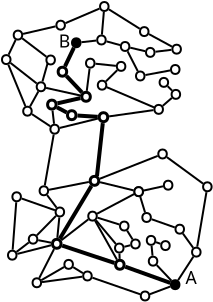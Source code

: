 <?xml version="1.0" encoding="UTF-8"?>
<dia:diagram xmlns:dia="http://www.lysator.liu.se/~alla/dia/">
  <dia:layer name="Background" visible="true">
    <dia:object type="Standard - Line" version="0" id="O0">
      <dia:attribute name="obj_pos">
        <dia:point val="-137.306,80.874"/>
      </dia:attribute>
      <dia:attribute name="obj_bb">
        <dia:rectangle val="-137.364,78.272;-136.802,80.932"/>
      </dia:attribute>
      <dia:attribute name="conn_endpoints">
        <dia:point val="-137.306,80.874"/>
        <dia:point val="-136.86,78.33"/>
      </dia:attribute>
      <dia:attribute name="numcp">
        <dia:int val="1"/>
      </dia:attribute>
    </dia:object>
    <dia:object type="Standard - Line" version="0" id="O1">
      <dia:attribute name="obj_pos">
        <dia:point val="-134.697,80.407"/>
      </dia:attribute>
      <dia:attribute name="obj_bb">
        <dia:rectangle val="-134.807,77.65;-134.295,80.517"/>
      </dia:attribute>
      <dia:attribute name="conn_endpoints">
        <dia:point val="-134.697,80.407"/>
        <dia:point val="-134.406,77.76"/>
      </dia:attribute>
      <dia:attribute name="numcp">
        <dia:int val="1"/>
      </dia:attribute>
      <dia:attribute name="line_width">
        <dia:real val="0.2"/>
      </dia:attribute>
      <dia:connections>
        <dia:connection handle="1" to="O76" connection="8"/>
      </dia:connections>
    </dia:object>
    <dia:object type="Standard - Ellipse" version="0" id="O2">
      <dia:attribute name="obj_pos">
        <dia:point val="-137.916,85.516"/>
      </dia:attribute>
      <dia:attribute name="obj_bb">
        <dia:rectangle val="-137.966,85.466;-137.441,86.016"/>
      </dia:attribute>
      <dia:attribute name="elem_corner">
        <dia:point val="-137.916,85.516"/>
      </dia:attribute>
      <dia:attribute name="elem_width">
        <dia:real val="0.425"/>
      </dia:attribute>
      <dia:attribute name="elem_height">
        <dia:real val="0.45"/>
      </dia:attribute>
    </dia:object>
    <dia:object type="Standard - Ellipse" version="0" id="O3">
      <dia:attribute name="obj_pos">
        <dia:point val="-133.544,82.68"/>
      </dia:attribute>
      <dia:attribute name="obj_bb">
        <dia:rectangle val="-133.594,82.63;-133.069,83.18"/>
      </dia:attribute>
      <dia:attribute name="elem_corner">
        <dia:point val="-133.544,82.68"/>
      </dia:attribute>
      <dia:attribute name="elem_width">
        <dia:real val="0.425"/>
      </dia:attribute>
      <dia:attribute name="elem_height">
        <dia:real val="0.45"/>
      </dia:attribute>
    </dia:object>
    <dia:object type="Standard - Ellipse" version="0" id="O4">
      <dia:attribute name="obj_pos">
        <dia:point val="-130.77,82.837"/>
      </dia:attribute>
      <dia:attribute name="obj_bb">
        <dia:rectangle val="-130.82,82.787;-130.295,83.337"/>
      </dia:attribute>
      <dia:attribute name="elem_corner">
        <dia:point val="-130.77,82.837"/>
      </dia:attribute>
      <dia:attribute name="elem_width">
        <dia:real val="0.425"/>
      </dia:attribute>
      <dia:attribute name="elem_height">
        <dia:real val="0.45"/>
      </dia:attribute>
    </dia:object>
    <dia:object type="Standard - Ellipse" version="0" id="O5">
      <dia:attribute name="obj_pos">
        <dia:point val="-132.505,86.177"/>
      </dia:attribute>
      <dia:attribute name="obj_bb">
        <dia:rectangle val="-132.555,86.127;-132.03,86.677"/>
      </dia:attribute>
      <dia:attribute name="elem_corner">
        <dia:point val="-132.505,86.177"/>
      </dia:attribute>
      <dia:attribute name="elem_width">
        <dia:real val="0.425"/>
      </dia:attribute>
      <dia:attribute name="elem_height">
        <dia:real val="0.45"/>
      </dia:attribute>
    </dia:object>
    <dia:object type="Standard - Ellipse" version="0" id="O6">
      <dia:attribute name="obj_pos">
        <dia:point val="-131.485,83.657"/>
      </dia:attribute>
      <dia:attribute name="obj_bb">
        <dia:rectangle val="-131.535,83.607;-131.01,84.157"/>
      </dia:attribute>
      <dia:attribute name="elem_corner">
        <dia:point val="-131.485,83.657"/>
      </dia:attribute>
      <dia:attribute name="elem_width">
        <dia:real val="0.425"/>
      </dia:attribute>
      <dia:attribute name="elem_height">
        <dia:real val="0.45"/>
      </dia:attribute>
    </dia:object>
    <dia:object type="Standard - Ellipse" version="0" id="O7">
      <dia:attribute name="obj_pos">
        <dia:point val="-131.35,80.637"/>
      </dia:attribute>
      <dia:attribute name="obj_bb">
        <dia:rectangle val="-131.4,80.587;-130.875,81.137"/>
      </dia:attribute>
      <dia:attribute name="elem_corner">
        <dia:point val="-131.35,80.637"/>
      </dia:attribute>
      <dia:attribute name="elem_width">
        <dia:real val="0.425"/>
      </dia:attribute>
      <dia:attribute name="elem_height">
        <dia:real val="0.45"/>
      </dia:attribute>
    </dia:object>
    <dia:object type="Standard - Ellipse" version="0" id="O8">
      <dia:attribute name="obj_pos">
        <dia:point val="-135.132,82.184"/>
      </dia:attribute>
      <dia:attribute name="obj_bb">
        <dia:rectangle val="-135.182,82.134;-134.657,82.684"/>
      </dia:attribute>
      <dia:attribute name="elem_corner">
        <dia:point val="-135.132,82.184"/>
      </dia:attribute>
      <dia:attribute name="elem_width">
        <dia:real val="0.425"/>
      </dia:attribute>
      <dia:attribute name="elem_height">
        <dia:real val="0.45"/>
      </dia:attribute>
    </dia:object>
    <dia:object type="Standard - Ellipse" version="0" id="O9">
      <dia:attribute name="obj_pos">
        <dia:point val="-137.565,80.917"/>
      </dia:attribute>
      <dia:attribute name="obj_bb">
        <dia:rectangle val="-137.615,80.867;-137.09,81.417"/>
      </dia:attribute>
      <dia:attribute name="elem_corner">
        <dia:point val="-137.565,80.917"/>
      </dia:attribute>
      <dia:attribute name="elem_width">
        <dia:real val="0.425"/>
      </dia:attribute>
      <dia:attribute name="elem_height">
        <dia:real val="0.45"/>
      </dia:attribute>
    </dia:object>
    <dia:object type="Standard - Ellipse" version="0" id="O10">
      <dia:attribute name="obj_pos">
        <dia:point val="-132.428,82.252"/>
      </dia:attribute>
      <dia:attribute name="obj_bb">
        <dia:rectangle val="-132.478,82.202;-131.953,82.752"/>
      </dia:attribute>
      <dia:attribute name="elem_corner">
        <dia:point val="-132.428,82.252"/>
      </dia:attribute>
      <dia:attribute name="elem_width">
        <dia:real val="0.425"/>
      </dia:attribute>
      <dia:attribute name="elem_height">
        <dia:real val="0.45"/>
      </dia:attribute>
    </dia:object>
    <dia:object type="Standard - Ellipse" version="0" id="O11">
      <dia:attribute name="obj_pos">
        <dia:point val="-132.205,83.397"/>
      </dia:attribute>
      <dia:attribute name="obj_bb">
        <dia:rectangle val="-132.255,83.347;-131.73,83.897"/>
      </dia:attribute>
      <dia:attribute name="elem_corner">
        <dia:point val="-132.205,83.397"/>
      </dia:attribute>
      <dia:attribute name="elem_width">
        <dia:real val="0.425"/>
      </dia:attribute>
      <dia:attribute name="elem_height">
        <dia:real val="0.45"/>
      </dia:attribute>
    </dia:object>
    <dia:object type="Standard - Ellipse" version="0" id="O12">
      <dia:attribute name="obj_pos">
        <dia:point val="-132.824,80.96"/>
      </dia:attribute>
      <dia:attribute name="obj_bb">
        <dia:rectangle val="-132.874,80.91;-132.349,81.46"/>
      </dia:attribute>
      <dia:attribute name="elem_corner">
        <dia:point val="-132.824,80.96"/>
      </dia:attribute>
      <dia:attribute name="elem_width">
        <dia:real val="0.425"/>
      </dia:attribute>
      <dia:attribute name="elem_height">
        <dia:real val="0.45"/>
      </dia:attribute>
    </dia:object>
    <dia:object type="Standard - Ellipse" version="0" id="O13">
      <dia:attribute name="obj_pos">
        <dia:point val="-132.105,84.437"/>
      </dia:attribute>
      <dia:attribute name="obj_bb">
        <dia:rectangle val="-132.155,84.387;-131.63,84.937"/>
      </dia:attribute>
      <dia:attribute name="elem_corner">
        <dia:point val="-132.105,84.437"/>
      </dia:attribute>
      <dia:attribute name="elem_width">
        <dia:real val="0.425"/>
      </dia:attribute>
      <dia:attribute name="elem_height">
        <dia:real val="0.45"/>
      </dia:attribute>
    </dia:object>
    <dia:object type="Standard - Ellipse" version="0" id="O14">
      <dia:attribute name="obj_pos">
        <dia:point val="-131.63,79.077"/>
      </dia:attribute>
      <dia:attribute name="obj_bb">
        <dia:rectangle val="-131.68,79.027;-131.155,79.577"/>
      </dia:attribute>
      <dia:attribute name="elem_corner">
        <dia:point val="-131.63,79.077"/>
      </dia:attribute>
      <dia:attribute name="elem_width">
        <dia:real val="0.425"/>
      </dia:attribute>
      <dia:attribute name="elem_height">
        <dia:real val="0.45"/>
      </dia:attribute>
    </dia:object>
    <dia:object type="Standard - Ellipse" version="0" id="O15">
      <dia:attribute name="obj_pos">
        <dia:point val="-132.985,83.577"/>
      </dia:attribute>
      <dia:attribute name="obj_bb">
        <dia:rectangle val="-133.035,83.527;-132.51,84.077"/>
      </dia:attribute>
      <dia:attribute name="elem_corner">
        <dia:point val="-132.985,83.577"/>
      </dia:attribute>
      <dia:attribute name="elem_width">
        <dia:real val="0.425"/>
      </dia:attribute>
      <dia:attribute name="elem_height">
        <dia:real val="0.45"/>
      </dia:attribute>
    </dia:object>
    <dia:object type="Standard - Ellipse" version="0" id="O16">
      <dia:attribute name="obj_pos">
        <dia:point val="-135.034,80.42"/>
      </dia:attribute>
      <dia:attribute name="obj_bb">
        <dia:rectangle val="-135.109,80.345;-134.534,80.945"/>
      </dia:attribute>
      <dia:attribute name="elem_corner">
        <dia:point val="-135.034,80.42"/>
      </dia:attribute>
      <dia:attribute name="elem_width">
        <dia:real val="0.425"/>
      </dia:attribute>
      <dia:attribute name="elem_height">
        <dia:real val="0.45"/>
      </dia:attribute>
      <dia:attribute name="border_width">
        <dia:real val="0.15"/>
      </dia:attribute>
    </dia:object>
    <dia:object type="Standard - Ellipse" version="0" id="O17">
      <dia:attribute name="obj_pos">
        <dia:point val="-129.942,83.984"/>
      </dia:attribute>
      <dia:attribute name="obj_bb">
        <dia:rectangle val="-129.992,83.934;-129.467,84.484"/>
      </dia:attribute>
      <dia:attribute name="elem_corner">
        <dia:point val="-129.942,83.984"/>
      </dia:attribute>
      <dia:attribute name="elem_width">
        <dia:real val="0.425"/>
      </dia:attribute>
      <dia:attribute name="elem_height">
        <dia:real val="0.45"/>
      </dia:attribute>
    </dia:object>
    <dia:object type="Standard - Ellipse" version="0" id="O18">
      <dia:attribute name="obj_pos">
        <dia:point val="-135.385,85.177"/>
      </dia:attribute>
      <dia:attribute name="obj_bb">
        <dia:rectangle val="-135.435,85.127;-134.91,85.677"/>
      </dia:attribute>
      <dia:attribute name="elem_corner">
        <dia:point val="-135.385,85.177"/>
      </dia:attribute>
      <dia:attribute name="elem_width">
        <dia:real val="0.425"/>
      </dia:attribute>
      <dia:attribute name="elem_height">
        <dia:real val="0.45"/>
      </dia:attribute>
    </dia:object>
    <dia:object type="Standard - Ellipse" version="0" id="O19">
      <dia:attribute name="obj_pos">
        <dia:point val="-132.824,80.96"/>
      </dia:attribute>
      <dia:attribute name="obj_bb">
        <dia:rectangle val="-132.874,80.91;-132.349,81.46"/>
      </dia:attribute>
      <dia:attribute name="elem_corner">
        <dia:point val="-132.824,80.96"/>
      </dia:attribute>
      <dia:attribute name="elem_width">
        <dia:real val="0.425"/>
      </dia:attribute>
      <dia:attribute name="elem_height">
        <dia:real val="0.45"/>
      </dia:attribute>
    </dia:object>
    <dia:object type="Standard - Ellipse" version="0" id="O20">
      <dia:attribute name="obj_pos">
        <dia:point val="-139.145,84.137"/>
      </dia:attribute>
      <dia:attribute name="obj_bb">
        <dia:rectangle val="-139.195,84.087;-138.67,84.637"/>
      </dia:attribute>
      <dia:attribute name="elem_corner">
        <dia:point val="-139.145,84.137"/>
      </dia:attribute>
      <dia:attribute name="elem_width">
        <dia:real val="0.425"/>
      </dia:attribute>
      <dia:attribute name="elem_height">
        <dia:real val="0.45"/>
      </dia:attribute>
    </dia:object>
    <dia:object type="Standard - Ellipse" version="0" id="O21">
      <dia:attribute name="obj_pos">
        <dia:point val="-136.325,84.597"/>
      </dia:attribute>
      <dia:attribute name="obj_bb">
        <dia:rectangle val="-136.375,84.547;-135.85,85.097"/>
      </dia:attribute>
      <dia:attribute name="elem_corner">
        <dia:point val="-136.325,84.597"/>
      </dia:attribute>
      <dia:attribute name="elem_width">
        <dia:real val="0.425"/>
      </dia:attribute>
      <dia:attribute name="elem_height">
        <dia:real val="0.45"/>
      </dia:attribute>
    </dia:object>
    <dia:object type="Standard - Ellipse" version="0" id="O22">
      <dia:attribute name="obj_pos">
        <dia:point val="-130.998,85.612"/>
      </dia:attribute>
      <dia:attribute name="obj_bb">
        <dia:rectangle val="-131.048,85.562;-130.523,86.112"/>
      </dia:attribute>
      <dia:attribute name="elem_corner">
        <dia:point val="-130.998,85.612"/>
      </dia:attribute>
      <dia:attribute name="elem_width">
        <dia:real val="0.425"/>
      </dia:attribute>
      <dia:attribute name="elem_height">
        <dia:real val="0.45"/>
      </dia:attribute>
      <dia:attribute name="inner_color">
        <dia:color val="#000000"/>
      </dia:attribute>
    </dia:object>
    <dia:object type="Standard - Ellipse" version="0" id="O23">
      <dia:attribute name="obj_pos">
        <dia:point val="-133.766,84.616"/>
      </dia:attribute>
      <dia:attribute name="obj_bb">
        <dia:rectangle val="-133.841,84.541;-133.266,85.141"/>
      </dia:attribute>
      <dia:attribute name="elem_corner">
        <dia:point val="-133.766,84.616"/>
      </dia:attribute>
      <dia:attribute name="elem_width">
        <dia:real val="0.425"/>
      </dia:attribute>
      <dia:attribute name="elem_height">
        <dia:real val="0.45"/>
      </dia:attribute>
      <dia:attribute name="border_width">
        <dia:real val="0.15"/>
      </dia:attribute>
    </dia:object>
    <dia:object type="Standard - Ellipse" version="0" id="O24">
      <dia:attribute name="obj_pos">
        <dia:point val="-138.105,83.337"/>
      </dia:attribute>
      <dia:attribute name="obj_bb">
        <dia:rectangle val="-138.155,83.287;-137.63,83.837"/>
      </dia:attribute>
      <dia:attribute name="elem_corner">
        <dia:point val="-138.105,83.337"/>
      </dia:attribute>
      <dia:attribute name="elem_width">
        <dia:real val="0.425"/>
      </dia:attribute>
      <dia:attribute name="elem_height">
        <dia:real val="0.45"/>
      </dia:attribute>
    </dia:object>
    <dia:object type="Standard - Ellipse" version="0" id="O25">
      <dia:attribute name="obj_pos">
        <dia:point val="-133.794,83.78"/>
      </dia:attribute>
      <dia:attribute name="obj_bb">
        <dia:rectangle val="-133.844,83.73;-133.319,84.28"/>
      </dia:attribute>
      <dia:attribute name="elem_corner">
        <dia:point val="-133.794,83.78"/>
      </dia:attribute>
      <dia:attribute name="elem_width">
        <dia:real val="0.425"/>
      </dia:attribute>
      <dia:attribute name="elem_height">
        <dia:real val="0.45"/>
      </dia:attribute>
    </dia:object>
    <dia:object type="Standard - Ellipse" version="0" id="O26">
      <dia:attribute name="obj_pos">
        <dia:point val="-129.39,80.717"/>
      </dia:attribute>
      <dia:attribute name="obj_bb">
        <dia:rectangle val="-129.44,80.667;-128.915,81.217"/>
      </dia:attribute>
      <dia:attribute name="elem_corner">
        <dia:point val="-129.39,80.717"/>
      </dia:attribute>
      <dia:attribute name="elem_width">
        <dia:real val="0.425"/>
      </dia:attribute>
      <dia:attribute name="elem_height">
        <dia:real val="0.45"/>
      </dia:attribute>
    </dia:object>
    <dia:object type="Standard - Ellipse" version="0" id="O27">
      <dia:attribute name="obj_pos">
        <dia:point val="-136.765,81.977"/>
      </dia:attribute>
      <dia:attribute name="obj_bb">
        <dia:rectangle val="-136.815,81.927;-136.29,82.477"/>
      </dia:attribute>
      <dia:attribute name="elem_corner">
        <dia:point val="-136.765,81.977"/>
      </dia:attribute>
      <dia:attribute name="elem_width">
        <dia:real val="0.425"/>
      </dia:attribute>
      <dia:attribute name="elem_height">
        <dia:real val="0.45"/>
      </dia:attribute>
    </dia:object>
    <dia:object type="Standard - Ellipse" version="0" id="O28">
      <dia:attribute name="obj_pos">
        <dia:point val="-138.925,81.217"/>
      </dia:attribute>
      <dia:attribute name="obj_bb">
        <dia:rectangle val="-138.975,81.167;-138.45,81.717"/>
      </dia:attribute>
      <dia:attribute name="elem_corner">
        <dia:point val="-138.925,81.217"/>
      </dia:attribute>
      <dia:attribute name="elem_width">
        <dia:real val="0.425"/>
      </dia:attribute>
      <dia:attribute name="elem_height">
        <dia:real val="0.45"/>
      </dia:attribute>
    </dia:object>
    <dia:object type="Standard - Ellipse" version="0" id="O29">
      <dia:attribute name="obj_pos">
        <dia:point val="-136.92,83.568"/>
      </dia:attribute>
      <dia:attribute name="obj_bb">
        <dia:rectangle val="-136.995,83.493;-136.42,84.093"/>
      </dia:attribute>
      <dia:attribute name="elem_corner">
        <dia:point val="-136.92,83.568"/>
      </dia:attribute>
      <dia:attribute name="elem_width">
        <dia:real val="0.425"/>
      </dia:attribute>
      <dia:attribute name="elem_height">
        <dia:real val="0.45"/>
      </dia:attribute>
      <dia:attribute name="border_width">
        <dia:real val="0.15"/>
      </dia:attribute>
    </dia:object>
    <dia:object type="Standard - Line" version="0" id="O30">
      <dia:attribute name="obj_pos">
        <dia:point val="-137.477,85.61"/>
      </dia:attribute>
      <dia:attribute name="obj_bb">
        <dia:rectangle val="-137.545,84.885;-136.271,85.678"/>
      </dia:attribute>
      <dia:attribute name="conn_endpoints">
        <dia:point val="-137.477,85.61"/>
        <dia:point val="-136.34,84.953"/>
      </dia:attribute>
      <dia:attribute name="numcp">
        <dia:int val="1"/>
      </dia:attribute>
      <dia:connections>
        <dia:connection handle="0" to="O2" connection="8"/>
        <dia:connection handle="1" to="O21" connection="8"/>
      </dia:connections>
    </dia:object>
    <dia:object type="Standard - Line" version="0" id="O31">
      <dia:attribute name="obj_pos">
        <dia:point val="-132.293,82.225"/>
      </dia:attribute>
      <dia:attribute name="obj_bb">
        <dia:rectangle val="-132.597,81.375;-132.23,82.287"/>
      </dia:attribute>
      <dia:attribute name="conn_endpoints">
        <dia:point val="-132.293,82.225"/>
        <dia:point val="-132.534,81.437"/>
      </dia:attribute>
      <dia:attribute name="numcp">
        <dia:int val="1"/>
      </dia:attribute>
      <dia:connections>
        <dia:connection handle="0" to="O10" connection="8"/>
        <dia:connection handle="1" to="O12" connection="8"/>
      </dia:connections>
    </dia:object>
    <dia:object type="Standard - Line" version="0" id="O32">
      <dia:attribute name="obj_pos">
        <dia:point val="-132.837,81.305"/>
      </dia:attribute>
      <dia:attribute name="obj_bb">
        <dia:rectangle val="-134.762,81.237;-132.769,82.357"/>
      </dia:attribute>
      <dia:attribute name="conn_endpoints">
        <dia:point val="-132.837,81.305"/>
        <dia:point val="-134.694,82.29"/>
      </dia:attribute>
      <dia:attribute name="numcp">
        <dia:int val="1"/>
      </dia:attribute>
      <dia:connections>
        <dia:connection handle="0" to="O12" connection="8"/>
        <dia:connection handle="1" to="O8" connection="8"/>
      </dia:connections>
    </dia:object>
    <dia:object type="Standard - Line" version="0" id="O33">
      <dia:attribute name="obj_pos">
        <dia:point val="-134.543,80.713"/>
      </dia:attribute>
      <dia:attribute name="obj_bb">
        <dia:rectangle val="-134.603,80.653;-132.806,81.183"/>
      </dia:attribute>
      <dia:attribute name="conn_endpoints">
        <dia:point val="-134.543,80.713"/>
        <dia:point val="-132.867,81.123"/>
      </dia:attribute>
      <dia:attribute name="numcp">
        <dia:int val="1"/>
      </dia:attribute>
      <dia:connections>
        <dia:connection handle="0" to="O16" connection="8"/>
        <dia:connection handle="1" to="O12" connection="8"/>
      </dia:connections>
    </dia:object>
    <dia:object type="Standard - Line" version="0" id="O34">
      <dia:attribute name="obj_pos">
        <dia:point val="-134.746,82.615"/>
      </dia:attribute>
      <dia:attribute name="obj_bb">
        <dia:rectangle val="-134.817,82.545;-133.684,83.869"/>
      </dia:attribute>
      <dia:attribute name="conn_endpoints">
        <dia:point val="-134.746,82.615"/>
        <dia:point val="-133.755,83.799"/>
      </dia:attribute>
      <dia:attribute name="numcp">
        <dia:int val="1"/>
      </dia:attribute>
      <dia:connections>
        <dia:connection handle="0" to="O8" connection="8"/>
        <dia:connection handle="1" to="O25" connection="8"/>
      </dia:connections>
    </dia:object>
    <dia:object type="Standard - Line" version="0" id="O35">
      <dia:attribute name="obj_pos">
        <dia:point val="-136.477,83.614"/>
      </dia:attribute>
      <dia:attribute name="obj_bb">
        <dia:rectangle val="-136.547,82.502;-135.06,83.684"/>
      </dia:attribute>
      <dia:attribute name="conn_endpoints">
        <dia:point val="-136.477,83.614"/>
        <dia:point val="-135.13,82.572"/>
      </dia:attribute>
      <dia:attribute name="numcp">
        <dia:int val="1"/>
      </dia:attribute>
      <dia:connections>
        <dia:connection handle="0" to="O29" connection="8"/>
        <dia:connection handle="1" to="O8" connection="8"/>
      </dia:connections>
    </dia:object>
    <dia:object type="Standard - Line" version="0" id="O36">
      <dia:attribute name="obj_pos">
        <dia:point val="-134.668,82.488"/>
      </dia:attribute>
      <dia:attribute name="obj_bb">
        <dia:rectangle val="-134.73,82.425;-133.52,82.889"/>
      </dia:attribute>
      <dia:attribute name="conn_endpoints">
        <dia:point val="-134.668,82.488"/>
        <dia:point val="-133.583,82.826"/>
      </dia:attribute>
      <dia:attribute name="numcp">
        <dia:int val="1"/>
      </dia:attribute>
      <dia:connections>
        <dia:connection handle="0" to="O8" connection="8"/>
        <dia:connection handle="1" to="O3" connection="8"/>
      </dia:connections>
    </dia:object>
    <dia:object type="Standard - Line" version="0" id="O37">
      <dia:attribute name="obj_pos">
        <dia:point val="-137.443,85.706"/>
      </dia:attribute>
      <dia:attribute name="obj_bb">
        <dia:rectangle val="-137.5,85.381;-135.377,85.762"/>
      </dia:attribute>
      <dia:attribute name="conn_endpoints">
        <dia:point val="-137.443,85.706"/>
        <dia:point val="-135.433,85.437"/>
      </dia:attribute>
      <dia:attribute name="numcp">
        <dia:int val="1"/>
      </dia:attribute>
      <dia:connections>
        <dia:connection handle="0" to="O2" connection="8"/>
        <dia:connection handle="1" to="O18" connection="8"/>
      </dia:connections>
    </dia:object>
    <dia:object type="Standard - Line" version="0" id="O38">
      <dia:attribute name="obj_pos">
        <dia:point val="-136.716,81.986"/>
      </dia:attribute>
      <dia:attribute name="obj_bb">
        <dia:rectangle val="-137.26,81.288;-136.646,82.056"/>
      </dia:attribute>
      <dia:attribute name="conn_endpoints">
        <dia:point val="-136.716,81.986"/>
        <dia:point val="-137.19,81.358"/>
      </dia:attribute>
      <dia:attribute name="numcp">
        <dia:int val="1"/>
      </dia:attribute>
      <dia:connections>
        <dia:connection handle="0" to="O27" connection="8"/>
        <dia:connection handle="1" to="O9" connection="8"/>
      </dia:connections>
    </dia:object>
    <dia:object type="Standard - Line" version="0" id="O39">
      <dia:attribute name="obj_pos">
        <dia:point val="-138.105,83.725"/>
      </dia:attribute>
      <dia:attribute name="obj_bb">
        <dia:rectangle val="-138.791,83.655;-138.035,84.269"/>
      </dia:attribute>
      <dia:attribute name="conn_endpoints">
        <dia:point val="-138.105,83.725"/>
        <dia:point val="-138.721,84.199"/>
      </dia:attribute>
      <dia:attribute name="numcp">
        <dia:int val="1"/>
      </dia:attribute>
      <dia:connections>
        <dia:connection handle="0" to="O24" connection="8"/>
        <dia:connection handle="1" to="O20" connection="8"/>
      </dia:connections>
    </dia:object>
    <dia:object type="Standard - Line" version="0" id="O40">
      <dia:attribute name="obj_pos">
        <dia:point val="-138.466,81.529"/>
      </dia:attribute>
      <dia:attribute name="obj_bb">
        <dia:rectangle val="-138.53,81.465;-136.736,82.179"/>
      </dia:attribute>
      <dia:attribute name="conn_endpoints">
        <dia:point val="-138.466,81.529"/>
        <dia:point val="-136.8,82.115"/>
      </dia:attribute>
      <dia:attribute name="numcp">
        <dia:int val="1"/>
      </dia:attribute>
      <dia:connections>
        <dia:connection handle="0" to="O28" connection="8"/>
        <dia:connection handle="1" to="O27" connection="8"/>
      </dia:connections>
    </dia:object>
    <dia:object type="Standard - Line" version="0" id="O41">
      <dia:attribute name="obj_pos">
        <dia:point val="-136.843,84.058"/>
      </dia:attribute>
      <dia:attribute name="obj_bb">
        <dia:rectangle val="-137.647,83.991;-136.776,85.566"/>
      </dia:attribute>
      <dia:attribute name="conn_endpoints">
        <dia:point val="-136.843,84.058"/>
        <dia:point val="-137.58,85.499"/>
      </dia:attribute>
      <dia:attribute name="numcp">
        <dia:int val="1"/>
      </dia:attribute>
      <dia:connections>
        <dia:connection handle="0" to="O29" connection="8"/>
        <dia:connection handle="1" to="O2" connection="8"/>
      </dia:connections>
    </dia:object>
    <dia:object type="Standard - Line" version="0" id="O42">
      <dia:attribute name="obj_pos">
        <dia:point val="-138.734,81.716"/>
      </dia:attribute>
      <dia:attribute name="obj_bb">
        <dia:rectangle val="-138.966,81.662;-138.68,84.141"/>
      </dia:attribute>
      <dia:attribute name="conn_endpoints">
        <dia:point val="-138.734,81.716"/>
        <dia:point val="-138.912,84.088"/>
      </dia:attribute>
      <dia:attribute name="numcp">
        <dia:int val="1"/>
      </dia:attribute>
      <dia:connections>
        <dia:connection handle="0" to="O28" connection="8"/>
        <dia:connection handle="1" to="O20" connection="8"/>
      </dia:connections>
    </dia:object>
    <dia:object type="Standard - Line" version="0" id="O43">
      <dia:attribute name="obj_pos">
        <dia:point val="-136.435,83.884"/>
      </dia:attribute>
      <dia:attribute name="obj_bb">
        <dia:rectangle val="-136.561,83.757;-133.7,84.877"/>
      </dia:attribute>
      <dia:attribute name="conn_endpoints">
        <dia:point val="-136.435,83.884"/>
        <dia:point val="-133.826,84.75"/>
      </dia:attribute>
      <dia:attribute name="numcp">
        <dia:int val="1"/>
      </dia:attribute>
      <dia:attribute name="line_width">
        <dia:real val="0.2"/>
      </dia:attribute>
      <dia:connections>
        <dia:connection handle="0" to="O29" connection="8"/>
        <dia:connection handle="1" to="O23" connection="8"/>
      </dia:connections>
    </dia:object>
    <dia:object type="Standard - Line" version="0" id="O44">
      <dia:attribute name="obj_pos">
        <dia:point val="-135.399,85.262"/>
      </dia:attribute>
      <dia:attribute name="obj_bb">
        <dia:rectangle val="-135.955,84.893;-135.33,85.331"/>
      </dia:attribute>
      <dia:attribute name="conn_endpoints">
        <dia:point val="-135.399,85.262"/>
        <dia:point val="-135.887,84.962"/>
      </dia:attribute>
      <dia:attribute name="numcp">
        <dia:int val="1"/>
      </dia:attribute>
      <dia:connections>
        <dia:connection handle="0" to="O18" connection="8"/>
        <dia:connection handle="1" to="O21" connection="8"/>
      </dia:connections>
    </dia:object>
    <dia:object type="Standard - Line" version="0" id="O45">
      <dia:attribute name="obj_pos">
        <dia:point val="-138.678,84.297"/>
      </dia:attribute>
      <dia:attribute name="obj_bb">
        <dia:rectangle val="-138.739,83.803;-136.925,84.358"/>
      </dia:attribute>
      <dia:attribute name="conn_endpoints">
        <dia:point val="-138.678,84.297"/>
        <dia:point val="-136.986,83.864"/>
      </dia:attribute>
      <dia:attribute name="numcp">
        <dia:int val="1"/>
      </dia:attribute>
      <dia:connections>
        <dia:connection handle="0" to="O20" connection="8"/>
        <dia:connection handle="1" to="O29" connection="8"/>
      </dia:connections>
    </dia:object>
    <dia:object type="Standard - Line" version="0" id="O46">
      <dia:attribute name="obj_pos">
        <dia:point val="-130.638,85.609"/>
      </dia:attribute>
      <dia:attribute name="obj_bb">
        <dia:rectangle val="-130.707,84.368;-129.808,85.678"/>
      </dia:attribute>
      <dia:attribute name="conn_endpoints">
        <dia:point val="-130.638,85.609"/>
        <dia:point val="-129.877,84.437"/>
      </dia:attribute>
      <dia:attribute name="numcp">
        <dia:int val="1"/>
      </dia:attribute>
      <dia:connections>
        <dia:connection handle="0" to="O22" connection="8"/>
        <dia:connection handle="1" to="O17" connection="8"/>
      </dia:connections>
    </dia:object>
    <dia:object type="Standard - Line" version="0" id="O47">
      <dia:attribute name="obj_pos">
        <dia:point val="-131.968,82.564"/>
      </dia:attribute>
      <dia:attribute name="obj_bb">
        <dia:rectangle val="-132.032,82.501;-130.742,83.038"/>
      </dia:attribute>
      <dia:attribute name="conn_endpoints">
        <dia:point val="-131.968,82.564"/>
        <dia:point val="-130.806,82.975"/>
      </dia:attribute>
      <dia:attribute name="numcp">
        <dia:int val="1"/>
      </dia:attribute>
      <dia:connections>
        <dia:connection handle="0" to="O10" connection="8"/>
        <dia:connection handle="1" to="O4" connection="8"/>
      </dia:connections>
    </dia:object>
    <dia:object type="Standard - Line" version="0" id="O48">
      <dia:attribute name="obj_pos">
        <dia:point val="-133.698,84.583"/>
      </dia:attribute>
      <dia:attribute name="obj_bb">
        <dia:rectangle val="-134.857,82.574;-133.63,84.651"/>
      </dia:attribute>
      <dia:attribute name="conn_endpoints">
        <dia:point val="-133.698,84.583"/>
        <dia:point val="-134.789,82.642"/>
      </dia:attribute>
      <dia:attribute name="numcp">
        <dia:int val="1"/>
      </dia:attribute>
      <dia:connections>
        <dia:connection handle="0" to="O23" connection="8"/>
        <dia:connection handle="1" to="O8" connection="8"/>
      </dia:connections>
    </dia:object>
    <dia:object type="Standard - Line" version="0" id="O49">
      <dia:attribute name="obj_pos">
        <dia:point val="-131.919,84.389"/>
      </dia:attribute>
      <dia:attribute name="obj_bb">
        <dia:rectangle val="-132.021,83.841;-131.865,84.443"/>
      </dia:attribute>
      <dia:attribute name="conn_endpoints">
        <dia:point val="-131.919,84.389"/>
        <dia:point val="-131.967,83.895"/>
      </dia:attribute>
      <dia:attribute name="numcp">
        <dia:int val="1"/>
      </dia:attribute>
      <dia:connections>
        <dia:connection handle="0" to="O13" connection="8"/>
        <dia:connection handle="1" to="O11" connection="8"/>
      </dia:connections>
    </dia:object>
    <dia:object type="Standard - Line" version="0" id="O50">
      <dia:attribute name="obj_pos">
        <dia:point val="-131.745,83.712"/>
      </dia:attribute>
      <dia:attribute name="obj_bb">
        <dia:rectangle val="-131.809,83.648;-131.457,83.856"/>
      </dia:attribute>
      <dia:attribute name="conn_endpoints">
        <dia:point val="-131.745,83.712"/>
        <dia:point val="-131.521,83.792"/>
      </dia:attribute>
      <dia:attribute name="numcp">
        <dia:int val="1"/>
      </dia:attribute>
      <dia:connections>
        <dia:connection handle="0" to="O11" connection="8"/>
        <dia:connection handle="1" to="O6" connection="8"/>
      </dia:connections>
    </dia:object>
    <dia:object type="Standard - Line" version="0" id="O51">
      <dia:attribute name="obj_pos">
        <dia:point val="-134.924,85.489"/>
      </dia:attribute>
      <dia:attribute name="obj_bb">
        <dia:rectangle val="-134.987,85.425;-132.479,86.379"/>
      </dia:attribute>
      <dia:attribute name="conn_endpoints">
        <dia:point val="-134.924,85.489"/>
        <dia:point val="-132.542,86.315"/>
      </dia:attribute>
      <dia:attribute name="numcp">
        <dia:int val="1"/>
      </dia:attribute>
      <dia:connections>
        <dia:connection handle="0" to="O18" connection="8"/>
        <dia:connection handle="1" to="O5" connection="8"/>
      </dia:connections>
    </dia:object>
    <dia:object type="Standard - Line" version="0" id="O52">
      <dia:attribute name="obj_pos">
        <dia:point val="-133.281,84.939"/>
      </dia:attribute>
      <dia:attribute name="obj_bb">
        <dia:rectangle val="-133.409,84.811;-130.901,85.877"/>
      </dia:attribute>
      <dia:attribute name="conn_endpoints">
        <dia:point val="-133.281,84.939"/>
        <dia:point val="-131.029,85.749"/>
      </dia:attribute>
      <dia:attribute name="numcp">
        <dia:int val="1"/>
      </dia:attribute>
      <dia:attribute name="line_width">
        <dia:real val="0.2"/>
      </dia:attribute>
      <dia:connections>
        <dia:connection handle="0" to="O23" connection="8"/>
        <dia:connection handle="1" to="O22" connection="8"/>
      </dia:connections>
    </dia:object>
    <dia:object type="Standard - Line" version="0" id="O53">
      <dia:attribute name="obj_pos">
        <dia:point val="-131.203,79.459"/>
      </dia:attribute>
      <dia:attribute name="obj_bb">
        <dia:rectangle val="-131.273,79.389;-129.323,80.855"/>
      </dia:attribute>
      <dia:attribute name="conn_endpoints">
        <dia:point val="-131.203,79.459"/>
        <dia:point val="-129.393,80.785"/>
      </dia:attribute>
      <dia:attribute name="numcp">
        <dia:int val="1"/>
      </dia:attribute>
      <dia:connections>
        <dia:connection handle="0" to="O14" connection="8"/>
        <dia:connection handle="1" to="O26" connection="8"/>
      </dia:connections>
    </dia:object>
    <dia:object type="Standard - Line" version="0" id="O54">
      <dia:attribute name="obj_pos">
        <dia:point val="-131.027,85.927"/>
      </dia:attribute>
      <dia:attribute name="obj_bb">
        <dia:rectangle val="-132.116,85.863;-130.963,86.376"/>
      </dia:attribute>
      <dia:attribute name="conn_endpoints">
        <dia:point val="-131.027,85.927"/>
        <dia:point val="-132.052,86.311"/>
      </dia:attribute>
      <dia:attribute name="numcp">
        <dia:int val="1"/>
      </dia:attribute>
      <dia:connections>
        <dia:connection handle="0" to="O22" connection="8"/>
        <dia:connection handle="1" to="O5" connection="8"/>
      </dia:connections>
    </dia:object>
    <dia:object type="Standard - Line" version="0" id="O55">
      <dia:attribute name="obj_pos">
        <dia:point val="-130.97,85.641"/>
      </dia:attribute>
      <dia:attribute name="obj_bb">
        <dia:rectangle val="-131.779,84.787;-130.899,85.712"/>
      </dia:attribute>
      <dia:attribute name="conn_endpoints">
        <dia:point val="-130.97,85.641"/>
        <dia:point val="-131.709,84.858"/>
      </dia:attribute>
      <dia:attribute name="numcp">
        <dia:int val="1"/>
      </dia:attribute>
      <dia:connections>
        <dia:connection handle="0" to="O22" connection="8"/>
        <dia:connection handle="1" to="O13" connection="8"/>
      </dia:connections>
    </dia:object>
    <dia:object type="Standard - Line" version="0" id="O56">
      <dia:attribute name="obj_pos">
        <dia:point val="-136.555,83.539"/>
      </dia:attribute>
      <dia:attribute name="obj_bb">
        <dia:rectangle val="-136.693,80.761;-134.836,83.677"/>
      </dia:attribute>
      <dia:attribute name="conn_endpoints">
        <dia:point val="-136.555,83.539"/>
        <dia:point val="-134.973,80.899"/>
      </dia:attribute>
      <dia:attribute name="numcp">
        <dia:int val="1"/>
      </dia:attribute>
      <dia:attribute name="line_width">
        <dia:real val="0.2"/>
      </dia:attribute>
      <dia:connections>
        <dia:connection handle="0" to="O29" connection="8"/>
        <dia:connection handle="1" to="O16" connection="8"/>
      </dia:connections>
    </dia:object>
    <dia:object type="Standard - Line" version="0" id="O57">
      <dia:attribute name="obj_pos">
        <dia:point val="-133.572,84.28"/>
      </dia:attribute>
      <dia:attribute name="obj_bb">
        <dia:rectangle val="-133.624,84.228;-133.512,84.599"/>
      </dia:attribute>
      <dia:attribute name="conn_endpoints">
        <dia:point val="-133.572,84.28"/>
        <dia:point val="-133.563,84.547"/>
      </dia:attribute>
      <dia:attribute name="numcp">
        <dia:int val="1"/>
      </dia:attribute>
      <dia:connections>
        <dia:connection handle="0" to="O25" connection="8"/>
        <dia:connection handle="1" to="O23" connection="8"/>
      </dia:connections>
    </dia:object>
    <dia:object type="Standard - Line" version="0" id="O58">
      <dia:attribute name="obj_pos">
        <dia:point val="-129.223,81.212"/>
      </dia:attribute>
      <dia:attribute name="obj_bb">
        <dia:rectangle val="-129.742,81.154;-129.166,83.997"/>
      </dia:attribute>
      <dia:attribute name="conn_endpoints">
        <dia:point val="-129.223,81.212"/>
        <dia:point val="-129.684,83.939"/>
      </dia:attribute>
      <dia:attribute name="numcp">
        <dia:int val="1"/>
      </dia:attribute>
      <dia:connections>
        <dia:connection handle="0" to="O26" connection="8"/>
        <dia:connection handle="1" to="O17" connection="8"/>
      </dia:connections>
    </dia:object>
    <dia:object type="Standard - Line" version="0" id="O59">
      <dia:attribute name="obj_pos">
        <dia:point val="-134.554,80.539"/>
      </dia:attribute>
      <dia:attribute name="obj_bb">
        <dia:rectangle val="-134.619,79.333;-131.596,80.604"/>
      </dia:attribute>
      <dia:attribute name="conn_endpoints">
        <dia:point val="-134.554,80.539"/>
        <dia:point val="-131.661,79.398"/>
      </dia:attribute>
      <dia:attribute name="numcp">
        <dia:int val="1"/>
      </dia:attribute>
      <dia:connections>
        <dia:connection handle="0" to="O16" connection="8"/>
        <dia:connection handle="1" to="O14" connection="8"/>
      </dia:connections>
    </dia:object>
    <dia:object type="Standard - Line" version="0" id="O60">
      <dia:attribute name="obj_pos">
        <dia:point val="-133.188,83.135"/>
      </dia:attribute>
      <dia:attribute name="obj_bb">
        <dia:rectangle val="-133.257,83.066;-132.847,83.641"/>
      </dia:attribute>
      <dia:attribute name="conn_endpoints">
        <dia:point val="-133.188,83.135"/>
        <dia:point val="-132.916,83.572"/>
      </dia:attribute>
      <dia:attribute name="numcp">
        <dia:int val="1"/>
      </dia:attribute>
      <dia:connections>
        <dia:connection handle="0" to="O3" connection="8"/>
        <dia:connection handle="1" to="O15" connection="8"/>
      </dia:connections>
    </dia:object>
    <dia:object type="Standard - Line" version="0" id="O61">
      <dia:attribute name="obj_pos">
        <dia:point val="-130.401,83.279"/>
      </dia:attribute>
      <dia:attribute name="obj_bb">
        <dia:rectangle val="-130.471,83.21;-129.817,84.061"/>
      </dia:attribute>
      <dia:attribute name="conn_endpoints">
        <dia:point val="-130.401,83.279"/>
        <dia:point val="-129.886,83.992"/>
      </dia:attribute>
      <dia:attribute name="numcp">
        <dia:int val="1"/>
      </dia:attribute>
      <dia:connections>
        <dia:connection handle="0" to="O4" connection="8"/>
        <dia:connection handle="1" to="O17" connection="8"/>
      </dia:connections>
    </dia:object>
    <dia:object type="Standard - Line" version="0" id="O62">
      <dia:attribute name="obj_pos">
        <dia:point val="-133.327,83.941"/>
      </dia:attribute>
      <dia:attribute name="obj_bb">
        <dia:rectangle val="-133.388,83.805;-132.967,84.002"/>
      </dia:attribute>
      <dia:attribute name="conn_endpoints">
        <dia:point val="-133.327,83.941"/>
        <dia:point val="-133.027,83.866"/>
      </dia:attribute>
      <dia:attribute name="numcp">
        <dia:int val="1"/>
      </dia:attribute>
      <dia:connections>
        <dia:connection handle="0" to="O25" connection="8"/>
        <dia:connection handle="1" to="O15" connection="8"/>
      </dia:connections>
    </dia:object>
    <dia:object type="Standard - Line" version="0" id="O63">
      <dia:attribute name="obj_pos">
        <dia:point val="-131.395,80.918"/>
      </dia:attribute>
      <dia:attribute name="obj_bb">
        <dia:rectangle val="-132.414,80.859;-131.335,81.188"/>
      </dia:attribute>
      <dia:attribute name="conn_endpoints">
        <dia:point val="-131.395,80.918"/>
        <dia:point val="-132.355,81.129"/>
      </dia:attribute>
      <dia:attribute name="numcp">
        <dia:int val="1"/>
      </dia:attribute>
      <dia:connections>
        <dia:connection handle="0" to="O7" connection="8"/>
        <dia:connection handle="1" to="O12" connection="8"/>
      </dia:connections>
    </dia:object>
    <dia:object type="Standard - Line" version="0" id="O64">
      <dia:attribute name="obj_pos">
        <dia:point val="-137.095,81.091"/>
      </dia:attribute>
      <dia:attribute name="obj_bb">
        <dia:rectangle val="-137.154,80.642;-135.045,81.15"/>
      </dia:attribute>
      <dia:attribute name="conn_endpoints">
        <dia:point val="-137.095,81.091"/>
        <dia:point val="-135.104,80.7"/>
      </dia:attribute>
      <dia:attribute name="numcp">
        <dia:int val="1"/>
      </dia:attribute>
      <dia:connections>
        <dia:connection handle="0" to="O9" connection="8"/>
        <dia:connection handle="1" to="O16" connection="8"/>
      </dia:connections>
    </dia:object>
    <dia:object type="Standard - Line" version="0" id="O65">
      <dia:attribute name="obj_pos">
        <dia:point val="-136.742,82.394"/>
      </dia:attribute>
      <dia:attribute name="obj_bb">
        <dia:rectangle val="-137.775,82.323;-136.671,83.441"/>
      </dia:attribute>
      <dia:attribute name="conn_endpoints">
        <dia:point val="-136.742,82.394"/>
        <dia:point val="-137.704,83.37"/>
      </dia:attribute>
      <dia:attribute name="numcp">
        <dia:int val="1"/>
      </dia:attribute>
      <dia:connections>
        <dia:connection handle="0" to="O27" connection="8"/>
        <dia:connection handle="1" to="O24" connection="8"/>
      </dia:connections>
    </dia:object>
    <dia:object type="Standard - Line" version="0" id="O66">
      <dia:attribute name="obj_pos">
        <dia:point val="-137.635,83.612"/>
      </dia:attribute>
      <dia:attribute name="obj_bb">
        <dia:rectangle val="-137.694,83.553;-136.932,83.796"/>
      </dia:attribute>
      <dia:attribute name="conn_endpoints">
        <dia:point val="-137.635,83.612"/>
        <dia:point val="-136.99,83.738"/>
      </dia:attribute>
      <dia:attribute name="numcp">
        <dia:int val="1"/>
      </dia:attribute>
      <dia:connections>
        <dia:connection handle="0" to="O24" connection="8"/>
        <dia:connection handle="1" to="O29" connection="8"/>
      </dia:connections>
    </dia:object>
    <dia:object type="Standard - Line" version="0" id="O67">
      <dia:attribute name="obj_pos">
        <dia:point val="-136.678,83.494"/>
      </dia:attribute>
      <dia:attribute name="obj_bb">
        <dia:rectangle val="-136.733,82.421;-136.525,83.549"/>
      </dia:attribute>
      <dia:attribute name="conn_endpoints">
        <dia:point val="-136.678,83.494"/>
        <dia:point val="-136.58,82.476"/>
      </dia:attribute>
      <dia:attribute name="numcp">
        <dia:int val="1"/>
      </dia:attribute>
      <dia:connections>
        <dia:connection handle="0" to="O29" connection="8"/>
        <dia:connection handle="1" to="O27" connection="8"/>
      </dia:connections>
    </dia:object>
    <dia:object type="Standard - Ellipse" version="0" id="O68">
      <dia:attribute name="obj_pos">
        <dia:point val="-132.745,75.177"/>
      </dia:attribute>
      <dia:attribute name="obj_bb">
        <dia:rectangle val="-132.795,75.127;-132.27,75.677"/>
      </dia:attribute>
      <dia:attribute name="elem_corner">
        <dia:point val="-132.745,75.177"/>
      </dia:attribute>
      <dia:attribute name="elem_width">
        <dia:real val="0.425"/>
      </dia:attribute>
      <dia:attribute name="elem_height">
        <dia:real val="0.45"/>
      </dia:attribute>
    </dia:object>
    <dia:object type="Standard - Ellipse" version="0" id="O69">
      <dia:attribute name="obj_pos">
        <dia:point val="-134.685,73.377"/>
      </dia:attribute>
      <dia:attribute name="obj_bb">
        <dia:rectangle val="-134.735,73.327;-134.21,73.877"/>
      </dia:attribute>
      <dia:attribute name="elem_corner">
        <dia:point val="-134.685,73.377"/>
      </dia:attribute>
      <dia:attribute name="elem_width">
        <dia:real val="0.425"/>
      </dia:attribute>
      <dia:attribute name="elem_height">
        <dia:real val="0.45"/>
      </dia:attribute>
    </dia:object>
    <dia:object type="Standard - Ellipse" version="0" id="O70">
      <dia:attribute name="obj_pos">
        <dia:point val="-134.542,71.703"/>
      </dia:attribute>
      <dia:attribute name="obj_bb">
        <dia:rectangle val="-134.592,71.653;-134.067,72.203"/>
      </dia:attribute>
      <dia:attribute name="elem_corner">
        <dia:point val="-134.542,71.703"/>
      </dia:attribute>
      <dia:attribute name="elem_width">
        <dia:real val="0.425"/>
      </dia:attribute>
      <dia:attribute name="elem_height">
        <dia:real val="0.45"/>
      </dia:attribute>
    </dia:object>
    <dia:object type="Standard - Ellipse" version="0" id="O71">
      <dia:attribute name="obj_pos">
        <dia:point val="-132.245,73.997"/>
      </dia:attribute>
      <dia:attribute name="obj_bb">
        <dia:rectangle val="-132.295,73.947;-131.77,74.497"/>
      </dia:attribute>
      <dia:attribute name="elem_corner">
        <dia:point val="-132.245,73.997"/>
      </dia:attribute>
      <dia:attribute name="elem_width">
        <dia:real val="0.425"/>
      </dia:attribute>
      <dia:attribute name="elem_height">
        <dia:real val="0.45"/>
      </dia:attribute>
    </dia:object>
    <dia:object type="Standard - Ellipse" version="0" id="O72">
      <dia:attribute name="obj_pos">
        <dia:point val="-138.385,76.937"/>
      </dia:attribute>
      <dia:attribute name="obj_bb">
        <dia:rectangle val="-138.435,76.887;-137.91,77.437"/>
      </dia:attribute>
      <dia:attribute name="elem_corner">
        <dia:point val="-138.385,76.937"/>
      </dia:attribute>
      <dia:attribute name="elem_width">
        <dia:real val="0.425"/>
      </dia:attribute>
      <dia:attribute name="elem_height">
        <dia:real val="0.45"/>
      </dia:attribute>
    </dia:object>
    <dia:object type="Standard - Ellipse" version="0" id="O73">
      <dia:attribute name="obj_pos">
        <dia:point val="-134.655,75.637"/>
      </dia:attribute>
      <dia:attribute name="obj_bb">
        <dia:rectangle val="-134.705,75.587;-134.18,76.137"/>
      </dia:attribute>
      <dia:attribute name="elem_corner">
        <dia:point val="-134.655,75.637"/>
      </dia:attribute>
      <dia:attribute name="elem_width">
        <dia:real val="0.425"/>
      </dia:attribute>
      <dia:attribute name="elem_height">
        <dia:real val="0.45"/>
      </dia:attribute>
    </dia:object>
    <dia:object type="Standard - Ellipse" version="0" id="O74">
      <dia:attribute name="obj_pos">
        <dia:point val="-137.165,76.608"/>
      </dia:attribute>
      <dia:attribute name="obj_bb">
        <dia:rectangle val="-137.24,76.533;-136.665,77.133"/>
      </dia:attribute>
      <dia:attribute name="elem_corner">
        <dia:point val="-137.165,76.608"/>
      </dia:attribute>
      <dia:attribute name="elem_width">
        <dia:real val="0.425"/>
      </dia:attribute>
      <dia:attribute name="elem_height">
        <dia:real val="0.45"/>
      </dia:attribute>
      <dia:attribute name="border_width">
        <dia:real val="0.15"/>
      </dia:attribute>
    </dia:object>
    <dia:object type="Standard - Ellipse" version="0" id="O75">
      <dia:attribute name="obj_pos">
        <dia:point val="-136.637,74.963"/>
      </dia:attribute>
      <dia:attribute name="obj_bb">
        <dia:rectangle val="-136.712,74.888;-136.137,75.488"/>
      </dia:attribute>
      <dia:attribute name="elem_corner">
        <dia:point val="-136.637,74.963"/>
      </dia:attribute>
      <dia:attribute name="elem_width">
        <dia:real val="0.425"/>
      </dia:attribute>
      <dia:attribute name="elem_height">
        <dia:real val="0.45"/>
      </dia:attribute>
      <dia:attribute name="border_width">
        <dia:real val="0.15"/>
      </dia:attribute>
    </dia:object>
    <dia:object type="Standard - Ellipse" version="0" id="O76">
      <dia:attribute name="obj_pos">
        <dia:point val="-134.585,77.237"/>
      </dia:attribute>
      <dia:attribute name="obj_bb">
        <dia:rectangle val="-134.66,77.162;-134.085,77.762"/>
      </dia:attribute>
      <dia:attribute name="elem_corner">
        <dia:point val="-134.585,77.237"/>
      </dia:attribute>
      <dia:attribute name="elem_width">
        <dia:real val="0.425"/>
      </dia:attribute>
      <dia:attribute name="elem_height">
        <dia:real val="0.45"/>
      </dia:attribute>
      <dia:attribute name="border_width">
        <dia:real val="0.15"/>
      </dia:attribute>
    </dia:object>
    <dia:object type="Standard - Ellipse" version="0" id="O77">
      <dia:attribute name="obj_pos">
        <dia:point val="-132.545,72.957"/>
      </dia:attribute>
      <dia:attribute name="obj_bb">
        <dia:rectangle val="-132.595,72.907;-132.07,73.457"/>
      </dia:attribute>
      <dia:attribute name="elem_corner">
        <dia:point val="-132.545,72.957"/>
      </dia:attribute>
      <dia:attribute name="elem_width">
        <dia:real val="0.425"/>
      </dia:attribute>
      <dia:attribute name="elem_height">
        <dia:real val="0.45"/>
      </dia:attribute>
    </dia:object>
    <dia:object type="Standard - Ellipse" version="0" id="O78">
      <dia:attribute name="obj_pos">
        <dia:point val="-137.025,77.837"/>
      </dia:attribute>
      <dia:attribute name="obj_bb">
        <dia:rectangle val="-137.075,77.787;-136.55,78.337"/>
      </dia:attribute>
      <dia:attribute name="elem_corner">
        <dia:point val="-137.025,77.837"/>
      </dia:attribute>
      <dia:attribute name="elem_width">
        <dia:real val="0.425"/>
      </dia:attribute>
      <dia:attribute name="elem_height">
        <dia:real val="0.45"/>
      </dia:attribute>
    </dia:object>
    <dia:object type="Standard - Ellipse" version="0" id="O79">
      <dia:attribute name="obj_pos">
        <dia:point val="-135.945,73.517"/>
      </dia:attribute>
      <dia:attribute name="obj_bb">
        <dia:rectangle val="-135.995,73.467;-135.47,74.017"/>
      </dia:attribute>
      <dia:attribute name="elem_corner">
        <dia:point val="-135.945,73.517"/>
      </dia:attribute>
      <dia:attribute name="elem_width">
        <dia:real val="0.425"/>
      </dia:attribute>
      <dia:attribute name="elem_height">
        <dia:real val="0.45"/>
      </dia:attribute>
      <dia:attribute name="inner_color">
        <dia:color val="#000000"/>
      </dia:attribute>
    </dia:object>
    <dia:object type="Standard - Ellipse" version="0" id="O80">
      <dia:attribute name="obj_pos">
        <dia:point val="-137.71,75.717"/>
      </dia:attribute>
      <dia:attribute name="obj_bb">
        <dia:rectangle val="-137.76,75.667;-137.235,76.217"/>
      </dia:attribute>
      <dia:attribute name="elem_corner">
        <dia:point val="-137.71,75.717"/>
      </dia:attribute>
      <dia:attribute name="elem_width">
        <dia:real val="0.425"/>
      </dia:attribute>
      <dia:attribute name="elem_height">
        <dia:real val="0.45"/>
      </dia:attribute>
    </dia:object>
    <dia:object type="Standard - Ellipse" version="0" id="O81">
      <dia:attribute name="obj_pos">
        <dia:point val="-139.445,74.357"/>
      </dia:attribute>
      <dia:attribute name="obj_bb">
        <dia:rectangle val="-139.495,74.307;-138.97,74.857"/>
      </dia:attribute>
      <dia:attribute name="elem_corner">
        <dia:point val="-139.445,74.357"/>
      </dia:attribute>
      <dia:attribute name="elem_width">
        <dia:real val="0.425"/>
      </dia:attribute>
      <dia:attribute name="elem_height">
        <dia:real val="0.45"/>
      </dia:attribute>
    </dia:object>
    <dia:object type="Standard - Ellipse" version="0" id="O82">
      <dia:attribute name="obj_pos">
        <dia:point val="-138.86,73.132"/>
      </dia:attribute>
      <dia:attribute name="obj_bb">
        <dia:rectangle val="-138.91,73.082;-138.385,73.632"/>
      </dia:attribute>
      <dia:attribute name="elem_corner">
        <dia:point val="-138.86,73.132"/>
      </dia:attribute>
      <dia:attribute name="elem_width">
        <dia:real val="0.425"/>
      </dia:attribute>
      <dia:attribute name="elem_height">
        <dia:real val="0.45"/>
      </dia:attribute>
    </dia:object>
    <dia:object type="Standard - Ellipse" version="0" id="O83">
      <dia:attribute name="obj_pos">
        <dia:point val="-137.225,74.377"/>
      </dia:attribute>
      <dia:attribute name="obj_bb">
        <dia:rectangle val="-137.275,74.327;-136.75,74.877"/>
      </dia:attribute>
      <dia:attribute name="elem_corner">
        <dia:point val="-137.225,74.377"/>
      </dia:attribute>
      <dia:attribute name="elem_width">
        <dia:real val="0.425"/>
      </dia:attribute>
      <dia:attribute name="elem_height">
        <dia:real val="0.45"/>
      </dia:attribute>
    </dia:object>
    <dia:object type="Standard - Ellipse" version="0" id="O84">
      <dia:attribute name="obj_pos">
        <dia:point val="-135.245,74.537"/>
      </dia:attribute>
      <dia:attribute name="obj_bb">
        <dia:rectangle val="-135.295,74.487;-134.77,75.037"/>
      </dia:attribute>
      <dia:attribute name="elem_corner">
        <dia:point val="-135.245,74.537"/>
      </dia:attribute>
      <dia:attribute name="elem_width">
        <dia:real val="0.425"/>
      </dia:attribute>
      <dia:attribute name="elem_height">
        <dia:real val="0.45"/>
      </dia:attribute>
    </dia:object>
    <dia:object type="Standard - Ellipse" version="0" id="O85">
      <dia:attribute name="obj_pos">
        <dia:point val="-131.823,76.847"/>
      </dia:attribute>
      <dia:attribute name="obj_bb">
        <dia:rectangle val="-131.873,76.797;-131.348,77.347"/>
      </dia:attribute>
      <dia:attribute name="elem_corner">
        <dia:point val="-131.823,76.847"/>
      </dia:attribute>
      <dia:attribute name="elem_width">
        <dia:real val="0.425"/>
      </dia:attribute>
      <dia:attribute name="elem_height">
        <dia:real val="0.45"/>
      </dia:attribute>
    </dia:object>
    <dia:object type="Standard - Ellipse" version="0" id="O86">
      <dia:attribute name="obj_pos">
        <dia:point val="-130.925,73.837"/>
      </dia:attribute>
      <dia:attribute name="obj_bb">
        <dia:rectangle val="-130.975,73.787;-130.45,74.337"/>
      </dia:attribute>
      <dia:attribute name="elem_corner">
        <dia:point val="-130.925,73.837"/>
      </dia:attribute>
      <dia:attribute name="elem_width">
        <dia:real val="0.425"/>
      </dia:attribute>
      <dia:attribute name="elem_height">
        <dia:real val="0.45"/>
      </dia:attribute>
    </dia:object>
    <dia:object type="Standard - Ellipse" version="0" id="O87">
      <dia:attribute name="obj_pos">
        <dia:point val="-130.965,76.097"/>
      </dia:attribute>
      <dia:attribute name="obj_bb">
        <dia:rectangle val="-131.015,76.047;-130.49,76.597"/>
      </dia:attribute>
      <dia:attribute name="elem_corner">
        <dia:point val="-130.965,76.097"/>
      </dia:attribute>
      <dia:attribute name="elem_width">
        <dia:real val="0.425"/>
      </dia:attribute>
      <dia:attribute name="elem_height">
        <dia:real val="0.45"/>
      </dia:attribute>
    </dia:object>
    <dia:object type="Standard - Ellipse" version="0" id="O88">
      <dia:attribute name="obj_pos">
        <dia:point val="-133.703,74.697"/>
      </dia:attribute>
      <dia:attribute name="obj_bb">
        <dia:rectangle val="-133.753,74.647;-133.228,75.197"/>
      </dia:attribute>
      <dia:attribute name="elem_corner">
        <dia:point val="-133.703,74.697"/>
      </dia:attribute>
      <dia:attribute name="elem_width">
        <dia:real val="0.425"/>
      </dia:attribute>
      <dia:attribute name="elem_height">
        <dia:real val="0.45"/>
      </dia:attribute>
    </dia:object>
    <dia:object type="Standard - Ellipse" version="0" id="O89">
      <dia:attribute name="obj_pos">
        <dia:point val="-130.995,74.852"/>
      </dia:attribute>
      <dia:attribute name="obj_bb">
        <dia:rectangle val="-131.045,74.802;-130.52,75.352"/>
      </dia:attribute>
      <dia:attribute name="elem_corner">
        <dia:point val="-130.995,74.852"/>
      </dia:attribute>
      <dia:attribute name="elem_width">
        <dia:real val="0.425"/>
      </dia:attribute>
      <dia:attribute name="elem_height">
        <dia:real val="0.45"/>
      </dia:attribute>
    </dia:object>
    <dia:object type="Standard - Ellipse" version="0" id="O90">
      <dia:attribute name="obj_pos">
        <dia:point val="-131.565,75.497"/>
      </dia:attribute>
      <dia:attribute name="obj_bb">
        <dia:rectangle val="-131.615,75.447;-131.09,75.997"/>
      </dia:attribute>
      <dia:attribute name="elem_corner">
        <dia:point val="-131.565,75.497"/>
      </dia:attribute>
      <dia:attribute name="elem_width">
        <dia:real val="0.425"/>
      </dia:attribute>
      <dia:attribute name="elem_height">
        <dia:real val="0.45"/>
      </dia:attribute>
    </dia:object>
    <dia:object type="Standard - Ellipse" version="0" id="O91">
      <dia:attribute name="obj_pos">
        <dia:point val="-136.725,72.637"/>
      </dia:attribute>
      <dia:attribute name="obj_bb">
        <dia:rectangle val="-136.775,72.587;-136.25,73.137"/>
      </dia:attribute>
      <dia:attribute name="elem_corner">
        <dia:point val="-136.725,72.637"/>
      </dia:attribute>
      <dia:attribute name="elem_width">
        <dia:real val="0.425"/>
      </dia:attribute>
      <dia:attribute name="elem_height">
        <dia:real val="0.45"/>
      </dia:attribute>
    </dia:object>
    <dia:object type="Standard - Ellipse" version="0" id="O92">
      <dia:attribute name="obj_pos">
        <dia:point val="-133.503,73.702"/>
      </dia:attribute>
      <dia:attribute name="obj_bb">
        <dia:rectangle val="-133.553,73.652;-133.028,74.202"/>
      </dia:attribute>
      <dia:attribute name="elem_corner">
        <dia:point val="-133.503,73.702"/>
      </dia:attribute>
      <dia:attribute name="elem_width">
        <dia:real val="0.425"/>
      </dia:attribute>
      <dia:attribute name="elem_height">
        <dia:real val="0.45"/>
      </dia:attribute>
    </dia:object>
    <dia:object type="Standard - Line" version="0" id="O93">
      <dia:attribute name="obj_pos">
        <dia:point val="-137.951,77.309"/>
      </dia:attribute>
      <dia:attribute name="obj_bb">
        <dia:rectangle val="-138.02,77.24;-136.966,77.984"/>
      </dia:attribute>
      <dia:attribute name="conn_endpoints">
        <dia:point val="-137.951,77.309"/>
        <dia:point val="-137.035,77.915"/>
      </dia:attribute>
      <dia:attribute name="numcp">
        <dia:int val="1"/>
      </dia:attribute>
      <dia:connections>
        <dia:connection handle="0" to="O72" connection="8"/>
        <dia:connection handle="1" to="O78" connection="8"/>
      </dia:connections>
    </dia:object>
    <dia:object type="Standard - Line" version="0" id="O94">
      <dia:attribute name="obj_pos">
        <dia:point val="-138.765,73.602"/>
      </dia:attribute>
      <dia:attribute name="obj_bb">
        <dia:rectangle val="-139.182,73.536;-138.698,74.403"/>
      </dia:attribute>
      <dia:attribute name="conn_endpoints">
        <dia:point val="-138.765,73.602"/>
        <dia:point val="-139.116,74.337"/>
      </dia:attribute>
      <dia:attribute name="numcp">
        <dia:int val="1"/>
      </dia:attribute>
      <dia:connections>
        <dia:connection handle="0" to="O82" connection="8"/>
        <dia:connection handle="1" to="O81" connection="8"/>
      </dia:connections>
    </dia:object>
    <dia:object type="Standard - Line" version="0" id="O95">
      <dia:attribute name="obj_pos">
        <dia:point val="-139.023,74.747"/>
      </dia:attribute>
      <dia:attribute name="obj_bb">
        <dia:rectangle val="-139.093,74.677;-137.638,75.847"/>
      </dia:attribute>
      <dia:attribute name="conn_endpoints">
        <dia:point val="-139.023,74.747"/>
        <dia:point val="-137.708,75.777"/>
      </dia:attribute>
      <dia:attribute name="numcp">
        <dia:int val="1"/>
      </dia:attribute>
      <dia:connections>
        <dia:connection handle="0" to="O81" connection="8"/>
        <dia:connection handle="1" to="O80" connection="8"/>
      </dia:connections>
    </dia:object>
    <dia:object type="Standard - Line" version="0" id="O96">
      <dia:attribute name="obj_pos">
        <dia:point val="-138.277,76.909"/>
      </dia:attribute>
      <dia:attribute name="obj_bb">
        <dia:rectangle val="-139.194,74.769;-138.211,76.975"/>
      </dia:attribute>
      <dia:attribute name="conn_endpoints">
        <dia:point val="-138.277,76.909"/>
        <dia:point val="-139.129,74.835"/>
      </dia:attribute>
      <dia:attribute name="numcp">
        <dia:int val="1"/>
      </dia:attribute>
      <dia:connections>
        <dia:connection handle="0" to="O72" connection="8"/>
        <dia:connection handle="1" to="O81" connection="8"/>
      </dia:connections>
    </dia:object>
    <dia:object type="Standard - Line" version="0" id="O97">
      <dia:attribute name="obj_pos">
        <dia:point val="-136.919,77.131"/>
      </dia:attribute>
      <dia:attribute name="obj_bb">
        <dia:rectangle val="-136.974,77.076;-136.788,77.846"/>
      </dia:attribute>
      <dia:attribute name="conn_endpoints">
        <dia:point val="-136.919,77.131"/>
        <dia:point val="-136.844,77.791"/>
      </dia:attribute>
      <dia:attribute name="numcp">
        <dia:int val="1"/>
      </dia:attribute>
      <dia:connections>
        <dia:connection handle="0" to="O74" connection="8"/>
        <dia:connection handle="1" to="O78" connection="8"/>
      </dia:connections>
    </dia:object>
    <dia:object type="Standard - Line" version="0" id="O98">
      <dia:attribute name="obj_pos">
        <dia:point val="-137.241,75.999"/>
      </dia:attribute>
      <dia:attribute name="obj_bb">
        <dia:rectangle val="-137.301,75.939;-135.324,76.47"/>
      </dia:attribute>
      <dia:attribute name="conn_endpoints">
        <dia:point val="-137.241,75.999"/>
        <dia:point val="-135.384,76.411"/>
      </dia:attribute>
      <dia:attribute name="numcp">
        <dia:int val="1"/>
      </dia:attribute>
      <dia:connections>
        <dia:connection handle="0" to="O80" connection="8"/>
        <dia:connection handle="1" to="O124" connection="8"/>
      </dia:connections>
    </dia:object>
    <dia:object type="Standard - Line" version="0" id="O99">
      <dia:attribute name="obj_pos">
        <dia:point val="-134.652,77.531"/>
      </dia:attribute>
      <dia:attribute name="obj_bb">
        <dia:rectangle val="-136.618,77.47;-134.592,78.06"/>
      </dia:attribute>
      <dia:attribute name="conn_endpoints">
        <dia:point val="-134.652,77.531"/>
        <dia:point val="-136.557,77.999"/>
      </dia:attribute>
      <dia:attribute name="numcp">
        <dia:int val="1"/>
      </dia:attribute>
      <dia:connections>
        <dia:connection handle="0" to="O76" connection="8"/>
        <dia:connection handle="1" to="O78" connection="8"/>
      </dia:connections>
    </dia:object>
    <dia:object type="Standard - Line" version="0" id="O100">
      <dia:attribute name="obj_pos">
        <dia:point val="-138.044,76.928"/>
      </dia:attribute>
      <dia:attribute name="obj_bb">
        <dia:rectangle val="-138.112,76.108;-137.559,76.996"/>
      </dia:attribute>
      <dia:attribute name="conn_endpoints">
        <dia:point val="-138.044,76.928"/>
        <dia:point val="-137.627,76.175"/>
      </dia:attribute>
      <dia:attribute name="numcp">
        <dia:int val="1"/>
      </dia:attribute>
      <dia:connections>
        <dia:connection handle="0" to="O72" connection="8"/>
        <dia:connection handle="1" to="O80" connection="8"/>
      </dia:connections>
    </dia:object>
    <dia:object type="Standard - Line" version="0" id="O101">
      <dia:attribute name="obj_pos">
        <dia:point val="-136.272,72.759"/>
      </dia:attribute>
      <dia:attribute name="obj_bb">
        <dia:rectangle val="-136.338,71.965;-134.505,72.825"/>
      </dia:attribute>
      <dia:attribute name="conn_endpoints">
        <dia:point val="-136.272,72.759"/>
        <dia:point val="-134.571,72.031"/>
      </dia:attribute>
      <dia:attribute name="numcp">
        <dia:int val="1"/>
      </dia:attribute>
      <dia:connections>
        <dia:connection handle="0" to="O91" connection="8"/>
        <dia:connection handle="1" to="O70" connection="8"/>
      </dia:connections>
    </dia:object>
    <dia:object type="Standard - Line" version="0" id="O102">
      <dia:attribute name="obj_pos">
        <dia:point val="-134.105,72.069"/>
      </dia:attribute>
      <dia:attribute name="obj_bb">
        <dia:rectangle val="-134.174,72.0;-132.489,73.11"/>
      </dia:attribute>
      <dia:attribute name="conn_endpoints">
        <dia:point val="-134.105,72.069"/>
        <dia:point val="-132.558,73.041"/>
      </dia:attribute>
      <dia:attribute name="numcp">
        <dia:int val="1"/>
      </dia:attribute>
      <dia:connections>
        <dia:connection handle="0" to="O70" connection="8"/>
        <dia:connection handle="1" to="O77" connection="8"/>
      </dia:connections>
    </dia:object>
    <dia:object type="Standard - Line" version="0" id="O103">
      <dia:attribute name="obj_pos">
        <dia:point val="-130.943,76.132"/>
      </dia:attribute>
      <dia:attribute name="obj_bb">
        <dia:rectangle val="-131.234,75.841;-130.872,76.203"/>
      </dia:attribute>
      <dia:attribute name="conn_endpoints">
        <dia:point val="-130.943,76.132"/>
        <dia:point val="-131.163,75.912"/>
      </dia:attribute>
      <dia:attribute name="numcp">
        <dia:int val="1"/>
      </dia:attribute>
      <dia:connections>
        <dia:connection handle="0" to="O87" connection="8"/>
        <dia:connection handle="1" to="O90" connection="8"/>
      </dia:connections>
    </dia:object>
    <dia:object type="Standard - Line" version="0" id="O104">
      <dia:attribute name="obj_pos">
        <dia:point val="-134.088,77.422"/>
      </dia:attribute>
      <dia:attribute name="obj_bb">
        <dia:rectangle val="-134.144,77.052;-131.814,77.478"/>
      </dia:attribute>
      <dia:attribute name="conn_endpoints">
        <dia:point val="-134.088,77.422"/>
        <dia:point val="-131.87,77.109"/>
      </dia:attribute>
      <dia:attribute name="numcp">
        <dia:int val="1"/>
      </dia:attribute>
      <dia:connections>
        <dia:connection handle="0" to="O76" connection="8"/>
        <dia:connection handle="1" to="O85" connection="8"/>
      </dia:connections>
    </dia:object>
    <dia:object type="Standard - Line" version="0" id="O105">
      <dia:attribute name="obj_pos">
        <dia:point val="-134.252,75.674"/>
      </dia:attribute>
      <dia:attribute name="obj_bb">
        <dia:rectangle val="-134.323,75.04;-133.61,75.745"/>
      </dia:attribute>
      <dia:attribute name="conn_endpoints">
        <dia:point val="-134.252,75.674"/>
        <dia:point val="-133.681,75.11"/>
      </dia:attribute>
      <dia:attribute name="numcp">
        <dia:int val="1"/>
      </dia:attribute>
      <dia:connections>
        <dia:connection handle="0" to="O73" connection="8"/>
        <dia:connection handle="1" to="O88" connection="8"/>
      </dia:connections>
    </dia:object>
    <dia:object type="Standard - Line" version="0" id="O106">
      <dia:attribute name="obj_pos">
        <dia:point val="-136.672,76.769"/>
      </dia:attribute>
      <dia:attribute name="obj_bb">
        <dia:rectangle val="-136.791,76.386;-135.404,76.888"/>
      </dia:attribute>
      <dia:attribute name="conn_endpoints">
        <dia:point val="-136.672,76.769"/>
        <dia:point val="-135.524,76.506"/>
      </dia:attribute>
      <dia:attribute name="numcp">
        <dia:int val="1"/>
      </dia:attribute>
      <dia:attribute name="line_width">
        <dia:real val="0.2"/>
      </dia:attribute>
      <dia:connections>
        <dia:connection handle="0" to="O74" connection="8"/>
        <dia:connection handle="1" to="O124" connection="8"/>
      </dia:connections>
    </dia:object>
    <dia:object type="Standard - Line" version="0" id="O107">
      <dia:attribute name="obj_pos">
        <dia:point val="-130.946,73.936"/>
      </dia:attribute>
      <dia:attribute name="obj_bb">
        <dia:rectangle val="-132.168,73.241;-130.878,74.003"/>
      </dia:attribute>
      <dia:attribute name="conn_endpoints">
        <dia:point val="-130.946,73.936"/>
        <dia:point val="-132.1,73.308"/>
      </dia:attribute>
      <dia:attribute name="numcp">
        <dia:int val="1"/>
      </dia:attribute>
      <dia:connections>
        <dia:connection handle="0" to="O86" connection="8"/>
        <dia:connection handle="1" to="O77" connection="8"/>
      </dia:connections>
    </dia:object>
    <dia:object type="Standard - Line" version="0" id="O108">
      <dia:attribute name="obj_pos">
        <dia:point val="-130.954,76.498"/>
      </dia:attribute>
      <dia:attribute name="obj_bb">
        <dia:rectangle val="-131.48,76.428;-130.884,76.966"/>
      </dia:attribute>
      <dia:attribute name="conn_endpoints">
        <dia:point val="-130.954,76.498"/>
        <dia:point val="-131.409,76.896"/>
      </dia:attribute>
      <dia:attribute name="numcp">
        <dia:int val="1"/>
      </dia:attribute>
      <dia:connections>
        <dia:connection handle="0" to="O87" connection="8"/>
        <dia:connection handle="1" to="O85" connection="8"/>
      </dia:connections>
    </dia:object>
    <dia:object type="Standard - Line" version="0" id="O109">
      <dia:attribute name="obj_pos">
        <dia:point val="-134.772,74.789"/>
      </dia:attribute>
      <dia:attribute name="obj_bb">
        <dia:rectangle val="-134.827,74.734;-133.696,74.95"/>
      </dia:attribute>
      <dia:attribute name="conn_endpoints">
        <dia:point val="-134.772,74.789"/>
        <dia:point val="-133.751,74.895"/>
      </dia:attribute>
      <dia:attribute name="numcp">
        <dia:int val="1"/>
      </dia:attribute>
      <dia:connections>
        <dia:connection handle="0" to="O84" connection="8"/>
        <dia:connection handle="1" to="O88" connection="8"/>
      </dia:connections>
    </dia:object>
    <dia:object type="Standard - Line" version="0" id="O110">
      <dia:attribute name="obj_pos">
        <dia:point val="-134.211,75.961"/>
      </dia:attribute>
      <dia:attribute name="obj_bb">
        <dia:rectangle val="-134.276,75.896;-131.777,77.038"/>
      </dia:attribute>
      <dia:attribute name="conn_endpoints">
        <dia:point val="-134.211,75.961"/>
        <dia:point val="-131.843,76.973"/>
      </dia:attribute>
      <dia:attribute name="numcp">
        <dia:int val="1"/>
      </dia:attribute>
      <dia:connections>
        <dia:connection handle="0" to="O73" connection="8"/>
        <dia:connection handle="1" to="O85" connection="8"/>
      </dia:connections>
    </dia:object>
    <dia:object type="Standard - Line" version="0" id="O111">
      <dia:attribute name="obj_pos">
        <dia:point val="-136.223,75.402"/>
      </dia:attribute>
      <dia:attribute name="obj_bb">
        <dia:rectangle val="-136.365,75.26;-135.303,76.37"/>
      </dia:attribute>
      <dia:attribute name="conn_endpoints">
        <dia:point val="-136.223,75.402"/>
        <dia:point val="-135.444,76.228"/>
      </dia:attribute>
      <dia:attribute name="numcp">
        <dia:int val="1"/>
      </dia:attribute>
      <dia:attribute name="line_width">
        <dia:real val="0.2"/>
      </dia:attribute>
      <dia:connections>
        <dia:connection handle="0" to="O75" connection="8"/>
        <dia:connection handle="1" to="O124" connection="8"/>
      </dia:connections>
    </dia:object>
    <dia:object type="Standard - Line" version="0" id="O112">
      <dia:attribute name="obj_pos">
        <dia:point val="-132.274,75.354"/>
      </dia:attribute>
      <dia:attribute name="obj_bb">
        <dia:rectangle val="-132.333,75.067;-130.983,75.412"/>
      </dia:attribute>
      <dia:attribute name="conn_endpoints">
        <dia:point val="-132.274,75.354"/>
        <dia:point val="-131.041,75.125"/>
      </dia:attribute>
      <dia:attribute name="numcp">
        <dia:int val="1"/>
      </dia:attribute>
      <dia:connections>
        <dia:connection handle="0" to="O68" connection="8"/>
        <dia:connection handle="1" to="O89" connection="8"/>
      </dia:connections>
    </dia:object>
    <dia:object type="Standard - Line" version="0" id="O113">
      <dia:attribute name="obj_pos">
        <dia:point val="-135.851,73.988"/>
      </dia:attribute>
      <dia:attribute name="obj_bb">
        <dia:rectangle val="-136.43,73.855;-135.717,75.053"/>
      </dia:attribute>
      <dia:attribute name="conn_endpoints">
        <dia:point val="-135.851,73.988"/>
        <dia:point val="-136.296,74.919"/>
      </dia:attribute>
      <dia:attribute name="numcp">
        <dia:int val="1"/>
      </dia:attribute>
      <dia:attribute name="line_width">
        <dia:real val="0.2"/>
      </dia:attribute>
      <dia:connections>
        <dia:connection handle="0" to="O79" connection="8"/>
        <dia:connection handle="1" to="O75" connection="8"/>
      </dia:connections>
    </dia:object>
    <dia:object type="Standard - Line" version="0" id="O114">
      <dia:attribute name="obj_pos">
        <dia:point val="-138.436,73.518"/>
      </dia:attribute>
      <dia:attribute name="obj_bb">
        <dia:rectangle val="-138.506,73.448;-137.154,74.511"/>
      </dia:attribute>
      <dia:attribute name="conn_endpoints">
        <dia:point val="-138.436,73.518"/>
        <dia:point val="-137.224,74.441"/>
      </dia:attribute>
      <dia:attribute name="numcp">
        <dia:int val="1"/>
      </dia:attribute>
      <dia:connections>
        <dia:connection handle="0" to="O82" connection="8"/>
        <dia:connection handle="1" to="O83" connection="8"/>
      </dia:connections>
    </dia:object>
    <dia:object type="Standard - Line" version="0" id="O115">
      <dia:attribute name="obj_pos">
        <dia:point val="-135.472,73.713"/>
      </dia:attribute>
      <dia:attribute name="obj_bb">
        <dia:rectangle val="-135.527,73.576;-134.679,73.768"/>
      </dia:attribute>
      <dia:attribute name="conn_endpoints">
        <dia:point val="-135.472,73.713"/>
        <dia:point val="-134.734,73.631"/>
      </dia:attribute>
      <dia:attribute name="numcp">
        <dia:int val="1"/>
      </dia:attribute>
      <dia:connections>
        <dia:connection handle="0" to="O79" connection="8"/>
        <dia:connection handle="1" to="O69" connection="8"/>
      </dia:connections>
    </dia:object>
    <dia:object type="Standard - Line" version="0" id="O116">
      <dia:attribute name="obj_pos">
        <dia:point val="-133.034,73.987"/>
      </dia:attribute>
      <dia:attribute name="obj_bb">
        <dia:rectangle val="-133.094,73.927;-132.229,74.222"/>
      </dia:attribute>
      <dia:attribute name="conn_endpoints">
        <dia:point val="-133.034,73.987"/>
        <dia:point val="-132.289,74.162"/>
      </dia:attribute>
      <dia:attribute name="numcp">
        <dia:int val="1"/>
      </dia:attribute>
      <dia:connections>
        <dia:connection handle="0" to="O92" connection="8"/>
        <dia:connection handle="1" to="O71" connection="8"/>
      </dia:connections>
    </dia:object>
    <dia:object type="Standard - Line" version="0" id="O117">
      <dia:attribute name="obj_pos">
        <dia:point val="-134.45,73.334"/>
      </dia:attribute>
      <dia:attribute name="obj_bb">
        <dia:rectangle val="-134.504,72.142;-134.299,73.388"/>
      </dia:attribute>
      <dia:attribute name="conn_endpoints">
        <dia:point val="-134.45,73.334"/>
        <dia:point val="-134.353,72.196"/>
      </dia:attribute>
      <dia:attribute name="numcp">
        <dia:int val="1"/>
      </dia:attribute>
      <dia:connections>
        <dia:connection handle="0" to="O69" connection="8"/>
        <dia:connection handle="1" to="O70" connection="8"/>
      </dia:connections>
    </dia:object>
    <dia:object type="Standard - Line" version="0" id="O118">
      <dia:attribute name="obj_pos">
        <dia:point val="-135.206,76.145"/>
      </dia:attribute>
      <dia:attribute name="obj_bb">
        <dia:rectangle val="-135.262,74.979;-135.011,76.2"/>
      </dia:attribute>
      <dia:attribute name="conn_endpoints">
        <dia:point val="-135.206,76.145"/>
        <dia:point val="-135.067,75.035"/>
      </dia:attribute>
      <dia:attribute name="numcp">
        <dia:int val="1"/>
      </dia:attribute>
      <dia:connections>
        <dia:connection handle="0" to="O124" connection="8"/>
        <dia:connection handle="1" to="O84" connection="8"/>
      </dia:connections>
    </dia:object>
    <dia:object type="Standard - Line" version="0" id="O119">
      <dia:attribute name="obj_pos">
        <dia:point val="-133.166,74.169"/>
      </dia:attribute>
      <dia:attribute name="obj_bb">
        <dia:rectangle val="-133.233,74.102;-132.59,75.227"/>
      </dia:attribute>
      <dia:attribute name="conn_endpoints">
        <dia:point val="-133.166,74.169"/>
        <dia:point val="-132.657,75.16"/>
      </dia:attribute>
      <dia:attribute name="numcp">
        <dia:int val="1"/>
      </dia:attribute>
      <dia:connections>
        <dia:connection handle="0" to="O92" connection="8"/>
        <dia:connection handle="1" to="O68" connection="8"/>
      </dia:connections>
    </dia:object>
    <dia:object type="Standard - Line" version="0" id="O120">
      <dia:attribute name="obj_pos">
        <dia:point val="-130.974,74.094"/>
      </dia:attribute>
      <dia:attribute name="obj_bb">
        <dia:rectangle val="-131.828,74.038;-130.918,74.246"/>
      </dia:attribute>
      <dia:attribute name="conn_endpoints">
        <dia:point val="-130.974,74.094"/>
        <dia:point val="-131.772,74.19"/>
      </dia:attribute>
      <dia:attribute name="numcp">
        <dia:int val="1"/>
      </dia:attribute>
      <dia:connections>
        <dia:connection handle="0" to="O86" connection="8"/>
        <dia:connection handle="1" to="O71" connection="8"/>
      </dia:connections>
    </dia:object>
    <dia:object type="Standard - Line" version="0" id="O121">
      <dia:attribute name="obj_pos">
        <dia:point val="-137.423,75.678"/>
      </dia:attribute>
      <dia:attribute name="obj_bb">
        <dia:rectangle val="-137.485,74.699;-137.101,75.74"/>
      </dia:attribute>
      <dia:attribute name="conn_endpoints">
        <dia:point val="-137.423,75.678"/>
        <dia:point val="-137.163,74.761"/>
      </dia:attribute>
      <dia:attribute name="numcp">
        <dia:int val="1"/>
      </dia:attribute>
      <dia:connections>
        <dia:connection handle="0" to="O80" connection="8"/>
        <dia:connection handle="1" to="O83" connection="5"/>
      </dia:connections>
    </dia:object>
    <dia:object type="Standard - Line" version="0" id="O122">
      <dia:attribute name="obj_pos">
        <dia:point val="-134.221,73.671"/>
      </dia:attribute>
      <dia:attribute name="obj_bb">
        <dia:rectangle val="-134.283,73.61;-133.481,73.919"/>
      </dia:attribute>
      <dia:attribute name="conn_endpoints">
        <dia:point val="-134.221,73.671"/>
        <dia:point val="-133.542,73.858"/>
      </dia:attribute>
      <dia:attribute name="numcp">
        <dia:int val="1"/>
      </dia:attribute>
      <dia:connections>
        <dia:connection handle="0" to="O69" connection="8"/>
        <dia:connection handle="1" to="O92" connection="8"/>
      </dia:connections>
    </dia:object>
    <dia:object type="Standard - Line" version="0" id="O123">
      <dia:attribute name="obj_pos">
        <dia:point val="-138.393,73.298"/>
      </dia:attribute>
      <dia:attribute name="obj_bb">
        <dia:rectangle val="-138.453,72.861;-136.708,73.358"/>
      </dia:attribute>
      <dia:attribute name="conn_endpoints">
        <dia:point val="-138.393,73.298"/>
        <dia:point val="-136.768,72.921"/>
      </dia:attribute>
      <dia:attribute name="numcp">
        <dia:int val="1"/>
      </dia:attribute>
      <dia:connections>
        <dia:connection handle="0" to="O82" connection="8"/>
        <dia:connection handle="1" to="O91" connection="8"/>
      </dia:connections>
    </dia:object>
    <dia:object type="Standard - Ellipse" version="0" id="O124">
      <dia:attribute name="obj_pos">
        <dia:point val="-135.455,76.217"/>
      </dia:attribute>
      <dia:attribute name="obj_bb">
        <dia:rectangle val="-135.53,76.142;-134.955,76.742"/>
      </dia:attribute>
      <dia:attribute name="elem_corner">
        <dia:point val="-135.455,76.217"/>
      </dia:attribute>
      <dia:attribute name="elem_width">
        <dia:real val="0.425"/>
      </dia:attribute>
      <dia:attribute name="elem_height">
        <dia:real val="0.45"/>
      </dia:attribute>
      <dia:attribute name="border_width">
        <dia:real val="0.15"/>
      </dia:attribute>
    </dia:object>
    <dia:object type="Standard - Ellipse" version="0" id="O125">
      <dia:attribute name="obj_pos">
        <dia:point val="-136.17,77.137"/>
      </dia:attribute>
      <dia:attribute name="obj_bb">
        <dia:rectangle val="-136.245,77.062;-135.67,77.662"/>
      </dia:attribute>
      <dia:attribute name="elem_corner">
        <dia:point val="-136.17,77.137"/>
      </dia:attribute>
      <dia:attribute name="elem_width">
        <dia:real val="0.425"/>
      </dia:attribute>
      <dia:attribute name="elem_height">
        <dia:real val="0.45"/>
      </dia:attribute>
      <dia:attribute name="border_width">
        <dia:real val="0.15"/>
      </dia:attribute>
    </dia:object>
    <dia:object type="Standard - Line" version="0" id="O126">
      <dia:attribute name="obj_pos">
        <dia:point val="-136.7,76.967"/>
      </dia:attribute>
      <dia:attribute name="obj_bb">
        <dia:rectangle val="-136.835,76.832;-136.075,77.363"/>
      </dia:attribute>
      <dia:attribute name="conn_endpoints">
        <dia:point val="-136.7,76.967"/>
        <dia:point val="-136.21,77.228"/>
      </dia:attribute>
      <dia:attribute name="numcp">
        <dia:int val="1"/>
      </dia:attribute>
      <dia:attribute name="line_width">
        <dia:real val="0.2"/>
      </dia:attribute>
      <dia:connections>
        <dia:connection handle="0" to="O74" connection="8"/>
        <dia:connection handle="1" to="O125" connection="8"/>
      </dia:connections>
    </dia:object>
    <dia:object type="Standard - Line" version="0" id="O127">
      <dia:attribute name="obj_pos">
        <dia:point val="-135.672,77.38"/>
      </dia:attribute>
      <dia:attribute name="obj_bb">
        <dia:rectangle val="-135.778,77.274;-134.553,77.55"/>
      </dia:attribute>
      <dia:attribute name="conn_endpoints">
        <dia:point val="-135.672,77.38"/>
        <dia:point val="-134.659,77.444"/>
      </dia:attribute>
      <dia:attribute name="numcp">
        <dia:int val="1"/>
      </dia:attribute>
      <dia:attribute name="line_width">
        <dia:real val="0.2"/>
      </dia:attribute>
      <dia:connections>
        <dia:connection handle="0" to="O125" connection="8"/>
        <dia:connection handle="1" to="O76" connection="8"/>
      </dia:connections>
    </dia:object>
    <dia:object type="Standard - Text" version="1" id="O128">
      <dia:attribute name="obj_pos">
        <dia:point val="-130.273,85.802"/>
      </dia:attribute>
      <dia:attribute name="obj_bb">
        <dia:rectangle val="-130.296,85.034;-129.723,86.394"/>
      </dia:attribute>
      <dia:attribute name="text">
        <dia:composite type="text">
          <dia:attribute name="string">
            <dia:string>#A#</dia:string>
          </dia:attribute>
          <dia:attribute name="font">
            <dia:font family="sans" style="0" name="Helvetica"/>
          </dia:attribute>
          <dia:attribute name="height">
            <dia:real val="1.1"/>
          </dia:attribute>
          <dia:attribute name="pos">
            <dia:point val="-130.273,85.802"/>
          </dia:attribute>
          <dia:attribute name="color">
            <dia:color val="#000000"/>
          </dia:attribute>
          <dia:attribute name="alignment">
            <dia:enum val="0"/>
          </dia:attribute>
        </dia:composite>
      </dia:attribute>
      <dia:attribute name="valign">
        <dia:enum val="3"/>
      </dia:attribute>
    </dia:object>
    <dia:object type="Standard - Text" version="1" id="O129">
      <dia:attribute name="obj_pos">
        <dia:point val="-136.607,73.979"/>
      </dia:attribute>
      <dia:attribute name="obj_bb">
        <dia:rectangle val="-136.63,73.211;-136.057,74.571"/>
      </dia:attribute>
      <dia:attribute name="text">
        <dia:composite type="text">
          <dia:attribute name="string">
            <dia:string>#B#</dia:string>
          </dia:attribute>
          <dia:attribute name="font">
            <dia:font family="sans" style="0" name="Helvetica"/>
          </dia:attribute>
          <dia:attribute name="height">
            <dia:real val="1.1"/>
          </dia:attribute>
          <dia:attribute name="pos">
            <dia:point val="-136.607,73.979"/>
          </dia:attribute>
          <dia:attribute name="color">
            <dia:color val="#000000"/>
          </dia:attribute>
          <dia:attribute name="alignment">
            <dia:enum val="0"/>
          </dia:attribute>
        </dia:composite>
      </dia:attribute>
      <dia:attribute name="valign">
        <dia:enum val="3"/>
      </dia:attribute>
    </dia:object>
    <dia:object type="Standard - Text" version="1" id="O130">
      <dia:attribute name="obj_pos">
        <dia:point val="-144.293,72.422"/>
      </dia:attribute>
      <dia:attribute name="obj_bb">
        <dia:rectangle val="-144.293,72.022;-144.293,73.222"/>
      </dia:attribute>
      <dia:attribute name="text">
        <dia:composite type="text">
          <dia:attribute name="string">
            <dia:string>##</dia:string>
          </dia:attribute>
          <dia:attribute name="font">
            <dia:font family="sans" style="0" name="Helvetica"/>
          </dia:attribute>
          <dia:attribute name="height">
            <dia:real val="0.8"/>
          </dia:attribute>
          <dia:attribute name="pos">
            <dia:point val="-144.293,72.422"/>
          </dia:attribute>
          <dia:attribute name="color">
            <dia:color val="#000000"/>
          </dia:attribute>
          <dia:attribute name="alignment">
            <dia:enum val="0"/>
          </dia:attribute>
        </dia:composite>
      </dia:attribute>
      <dia:attribute name="valign">
        <dia:enum val="3"/>
      </dia:attribute>
    </dia:object>
  </dia:layer>
</dia:diagram>
